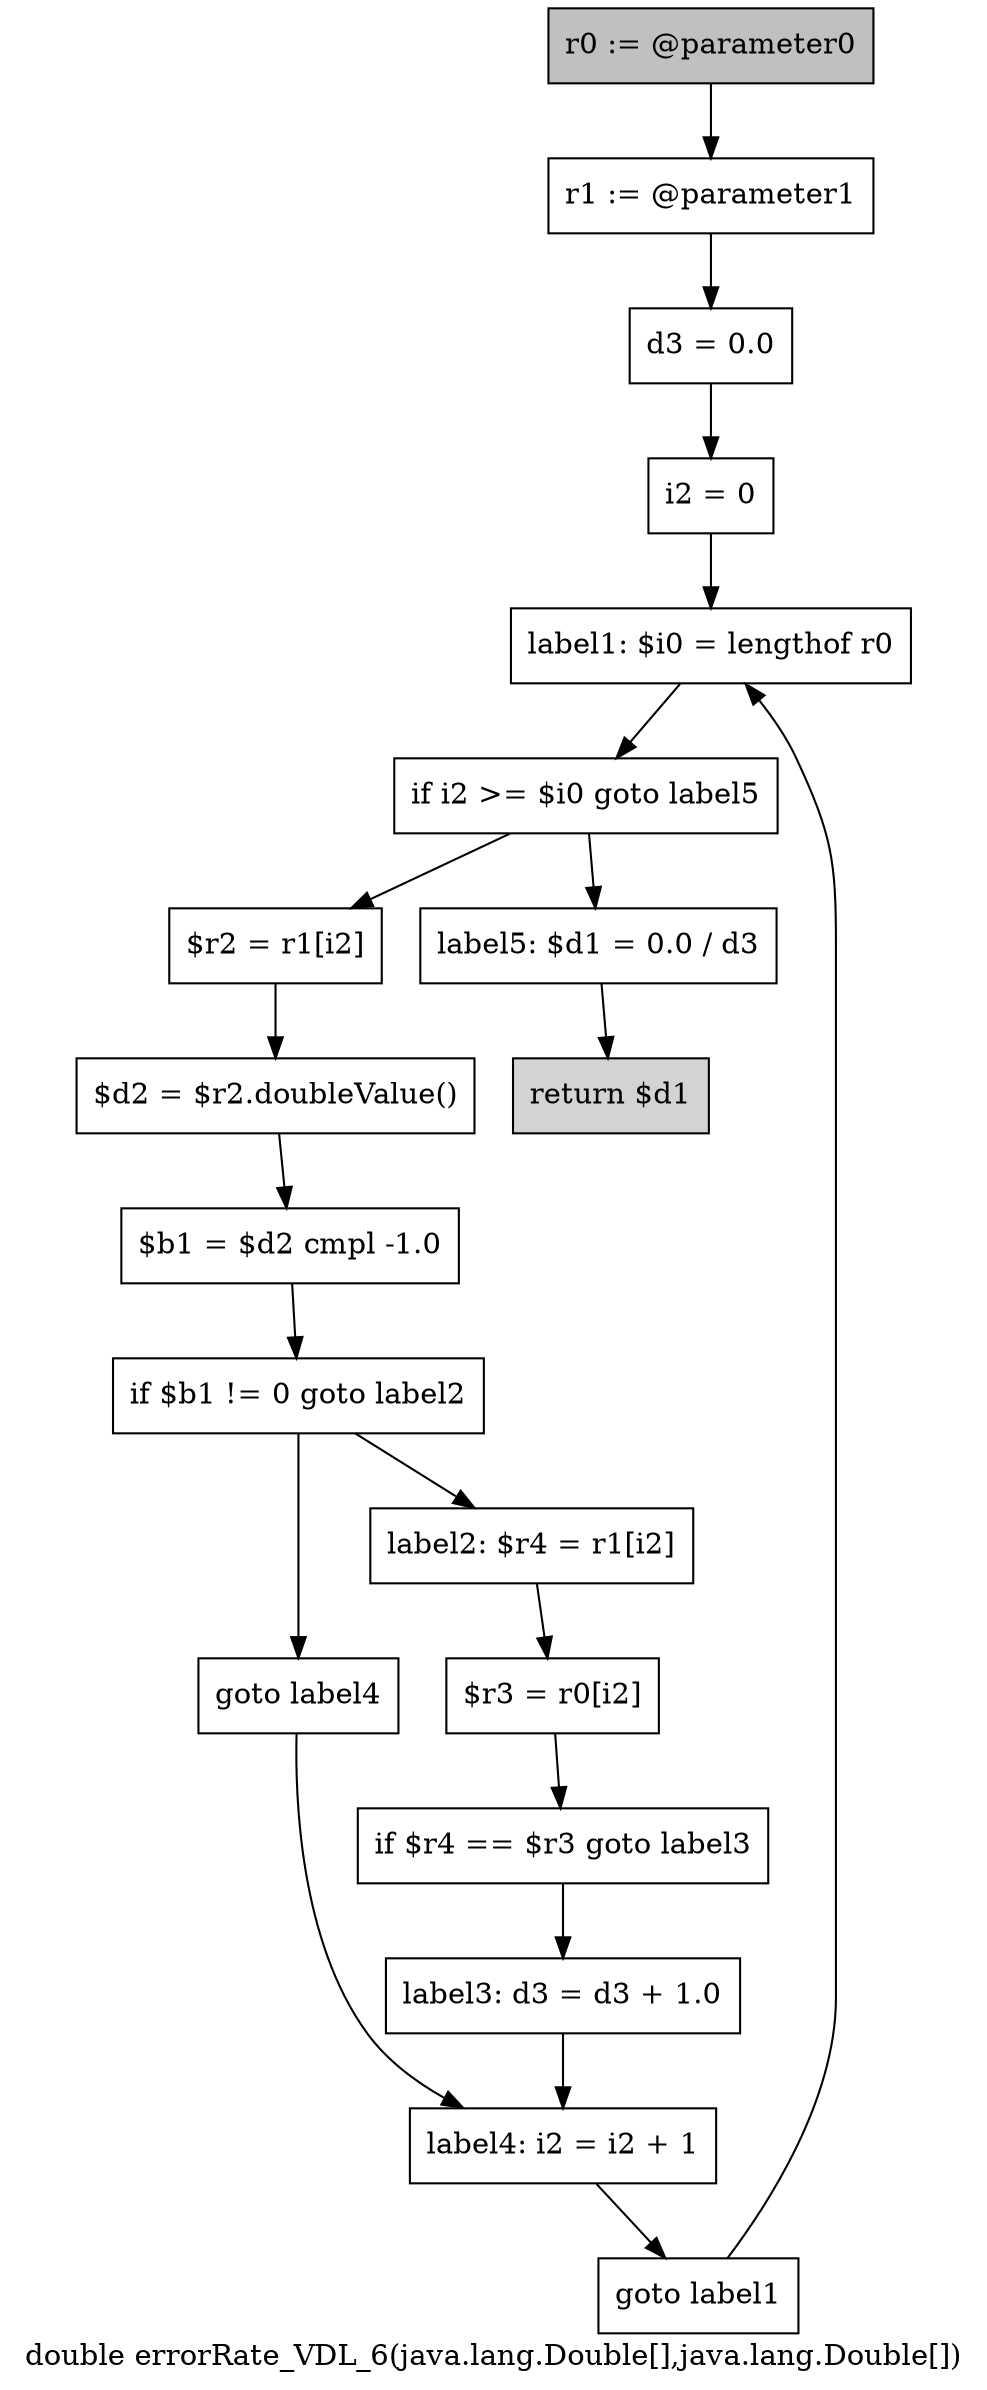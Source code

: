 digraph "double errorRate_VDL_6(java.lang.Double[],java.lang.Double[])" {
    label="double errorRate_VDL_6(java.lang.Double[],java.lang.Double[])";
    node [shape=box];
    "0" [style=filled,fillcolor=gray,label="r0 := @parameter0",];
    "1" [label="r1 := @parameter1",];
    "0"->"1";
    "2" [label="d3 = 0.0",];
    "1"->"2";
    "3" [label="i2 = 0",];
    "2"->"3";
    "4" [label="label1: $i0 = lengthof r0",];
    "3"->"4";
    "5" [label="if i2 >= $i0 goto label5",];
    "4"->"5";
    "6" [label="$r2 = r1[i2]",];
    "5"->"6";
    "17" [label="label5: $d1 = 0.0 / d3",];
    "5"->"17";
    "7" [label="$d2 = $r2.doubleValue()",];
    "6"->"7";
    "8" [label="$b1 = $d2 cmpl -1.0",];
    "7"->"8";
    "9" [label="if $b1 != 0 goto label2",];
    "8"->"9";
    "10" [label="goto label4",];
    "9"->"10";
    "11" [label="label2: $r4 = r1[i2]",];
    "9"->"11";
    "15" [label="label4: i2 = i2 + 1",];
    "10"->"15";
    "12" [label="$r3 = r0[i2]",];
    "11"->"12";
    "13" [label="if $r4 == $r3 goto label3",];
    "12"->"13";
    "14" [label="label3: d3 = d3 + 1.0",];
    "13"->"14";
    "14"->"15";
    "16" [label="goto label1",];
    "15"->"16";
    "16"->"4";
    "18" [style=filled,fillcolor=lightgray,label="return $d1",];
    "17"->"18";
}
